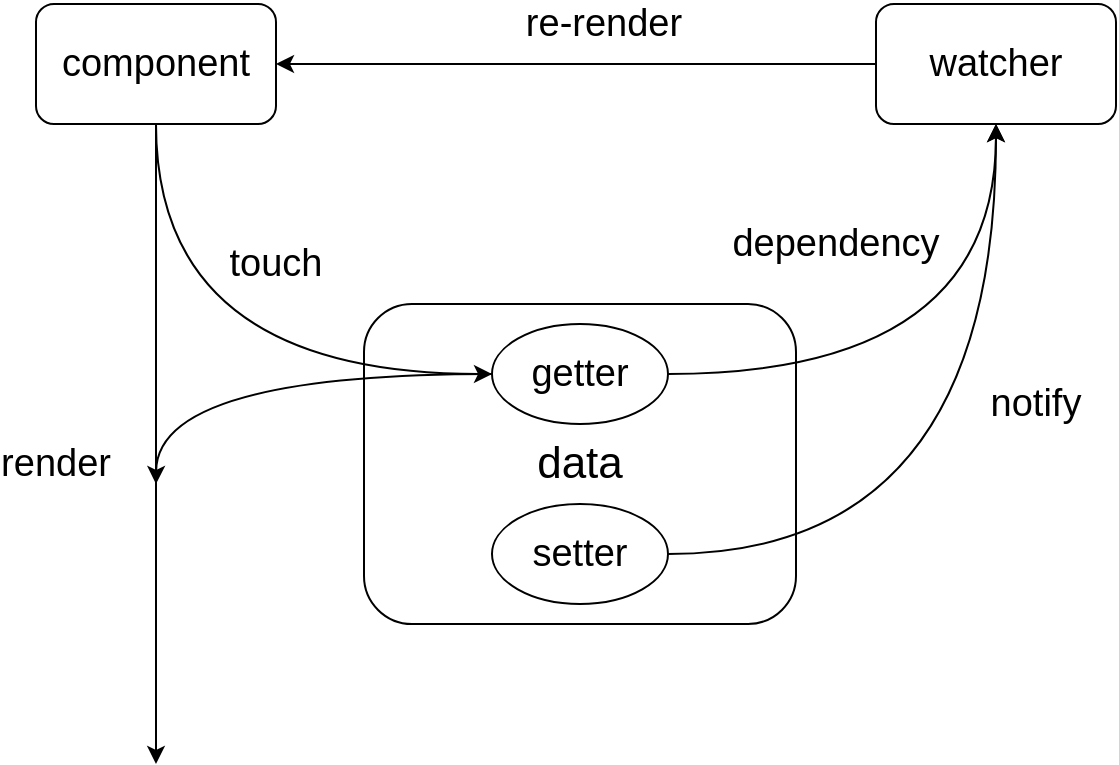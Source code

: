 <mxfile version="14.5.8" type="github"><diagram id="x7QsE1ciDYJF7_--RbzK" name="Page-1"><mxGraphModel dx="1422" dy="762" grid="1" gridSize="10" guides="1" tooltips="1" connect="1" arrows="1" fold="1" page="1" pageScale="1" pageWidth="827" pageHeight="1169" math="0" shadow="0"><root><mxCell id="0"/><mxCell id="1" parent="0"/><mxCell id="E7jjSDjG1lhoSJy1qtOZ-5" style="edgeStyle=orthogonalEdgeStyle;curved=1;rounded=0;orthogonalLoop=1;jettySize=auto;html=1;" edge="1" parent="1" source="E7jjSDjG1lhoSJy1qtOZ-1"><mxGeometry relative="1" as="geometry"><mxPoint x="190" y="540" as="targetPoint"/></mxGeometry></mxCell><mxCell id="E7jjSDjG1lhoSJy1qtOZ-1" value="&lt;font style=&quot;font-size: 19px&quot;&gt;component&lt;/font&gt;" style="rounded=1;whiteSpace=wrap;html=1;" vertex="1" parent="1"><mxGeometry x="130" y="160" width="120" height="60" as="geometry"/></mxCell><mxCell id="E7jjSDjG1lhoSJy1qtOZ-2" value="&lt;font style=&quot;font-size: 22px&quot;&gt;data&lt;/font&gt;" style="rounded=1;whiteSpace=wrap;html=1;" vertex="1" parent="1"><mxGeometry x="294" y="310" width="216" height="160" as="geometry"/></mxCell><mxCell id="E7jjSDjG1lhoSJy1qtOZ-6" value="render" style="text;html=1;strokeColor=none;fillColor=none;align=center;verticalAlign=middle;whiteSpace=wrap;rounded=0;fontSize=19;" vertex="1" parent="1"><mxGeometry x="120" y="380" width="40" height="20" as="geometry"/></mxCell><mxCell id="E7jjSDjG1lhoSJy1qtOZ-11" style="edgeStyle=orthogonalEdgeStyle;curved=1;rounded=0;orthogonalLoop=1;jettySize=auto;html=1;fontSize=19;" edge="1" parent="1" source="E7jjSDjG1lhoSJy1qtOZ-7"><mxGeometry relative="1" as="geometry"><mxPoint x="190" y="400" as="targetPoint"/></mxGeometry></mxCell><mxCell id="E7jjSDjG1lhoSJy1qtOZ-15" style="edgeStyle=orthogonalEdgeStyle;curved=1;rounded=0;orthogonalLoop=1;jettySize=auto;html=1;entryX=0.5;entryY=1;entryDx=0;entryDy=0;fontSize=19;" edge="1" parent="1" source="E7jjSDjG1lhoSJy1qtOZ-7" target="E7jjSDjG1lhoSJy1qtOZ-14"><mxGeometry relative="1" as="geometry"/></mxCell><mxCell id="E7jjSDjG1lhoSJy1qtOZ-7" value="getter" style="ellipse;whiteSpace=wrap;html=1;fontSize=19;" vertex="1" parent="1"><mxGeometry x="358" y="320" width="88" height="50" as="geometry"/></mxCell><mxCell id="E7jjSDjG1lhoSJy1qtOZ-17" style="edgeStyle=orthogonalEdgeStyle;curved=1;rounded=0;orthogonalLoop=1;jettySize=auto;html=1;entryX=0.5;entryY=1;entryDx=0;entryDy=0;fontSize=19;" edge="1" parent="1" source="E7jjSDjG1lhoSJy1qtOZ-10" target="E7jjSDjG1lhoSJy1qtOZ-14"><mxGeometry relative="1" as="geometry"/></mxCell><mxCell id="E7jjSDjG1lhoSJy1qtOZ-10" value="setter" style="ellipse;whiteSpace=wrap;html=1;fontSize=19;" vertex="1" parent="1"><mxGeometry x="358" y="410" width="88" height="50" as="geometry"/></mxCell><mxCell id="E7jjSDjG1lhoSJy1qtOZ-19" style="edgeStyle=orthogonalEdgeStyle;curved=1;rounded=0;orthogonalLoop=1;jettySize=auto;html=1;entryX=1;entryY=0.5;entryDx=0;entryDy=0;fontSize=19;" edge="1" parent="1" source="E7jjSDjG1lhoSJy1qtOZ-14" target="E7jjSDjG1lhoSJy1qtOZ-1"><mxGeometry relative="1" as="geometry"/></mxCell><mxCell id="E7jjSDjG1lhoSJy1qtOZ-14" value="&lt;span style=&quot;font-size: 19px&quot;&gt;watcher&lt;/span&gt;" style="rounded=1;whiteSpace=wrap;html=1;" vertex="1" parent="1"><mxGeometry x="550" y="160" width="120" height="60" as="geometry"/></mxCell><mxCell id="E7jjSDjG1lhoSJy1qtOZ-16" value="dependency" style="text;html=1;strokeColor=none;fillColor=none;align=center;verticalAlign=middle;whiteSpace=wrap;rounded=0;fontSize=19;" vertex="1" parent="1"><mxGeometry x="510" y="270" width="40" height="20" as="geometry"/></mxCell><mxCell id="E7jjSDjG1lhoSJy1qtOZ-18" value="notify" style="text;html=1;strokeColor=none;fillColor=none;align=center;verticalAlign=middle;whiteSpace=wrap;rounded=0;fontSize=19;" vertex="1" parent="1"><mxGeometry x="610" y="350" width="40" height="20" as="geometry"/></mxCell><mxCell id="E7jjSDjG1lhoSJy1qtOZ-20" value="re-render" style="text;html=1;strokeColor=none;fillColor=none;align=center;verticalAlign=middle;whiteSpace=wrap;rounded=0;fontSize=19;" vertex="1" parent="1"><mxGeometry x="366" y="160" width="96" height="20" as="geometry"/></mxCell><mxCell id="E7jjSDjG1lhoSJy1qtOZ-21" style="edgeStyle=orthogonalEdgeStyle;curved=1;rounded=0;orthogonalLoop=1;jettySize=auto;html=1;entryX=0;entryY=0.5;entryDx=0;entryDy=0;fontSize=19;exitX=0.5;exitY=1;exitDx=0;exitDy=0;" edge="1" parent="1" source="E7jjSDjG1lhoSJy1qtOZ-1" target="E7jjSDjG1lhoSJy1qtOZ-7"><mxGeometry relative="1" as="geometry"/></mxCell><mxCell id="E7jjSDjG1lhoSJy1qtOZ-22" value="touch" style="text;html=1;strokeColor=none;fillColor=none;align=center;verticalAlign=middle;whiteSpace=wrap;rounded=0;fontSize=19;" vertex="1" parent="1"><mxGeometry x="230" y="280" width="40" height="20" as="geometry"/></mxCell></root></mxGraphModel></diagram></mxfile>